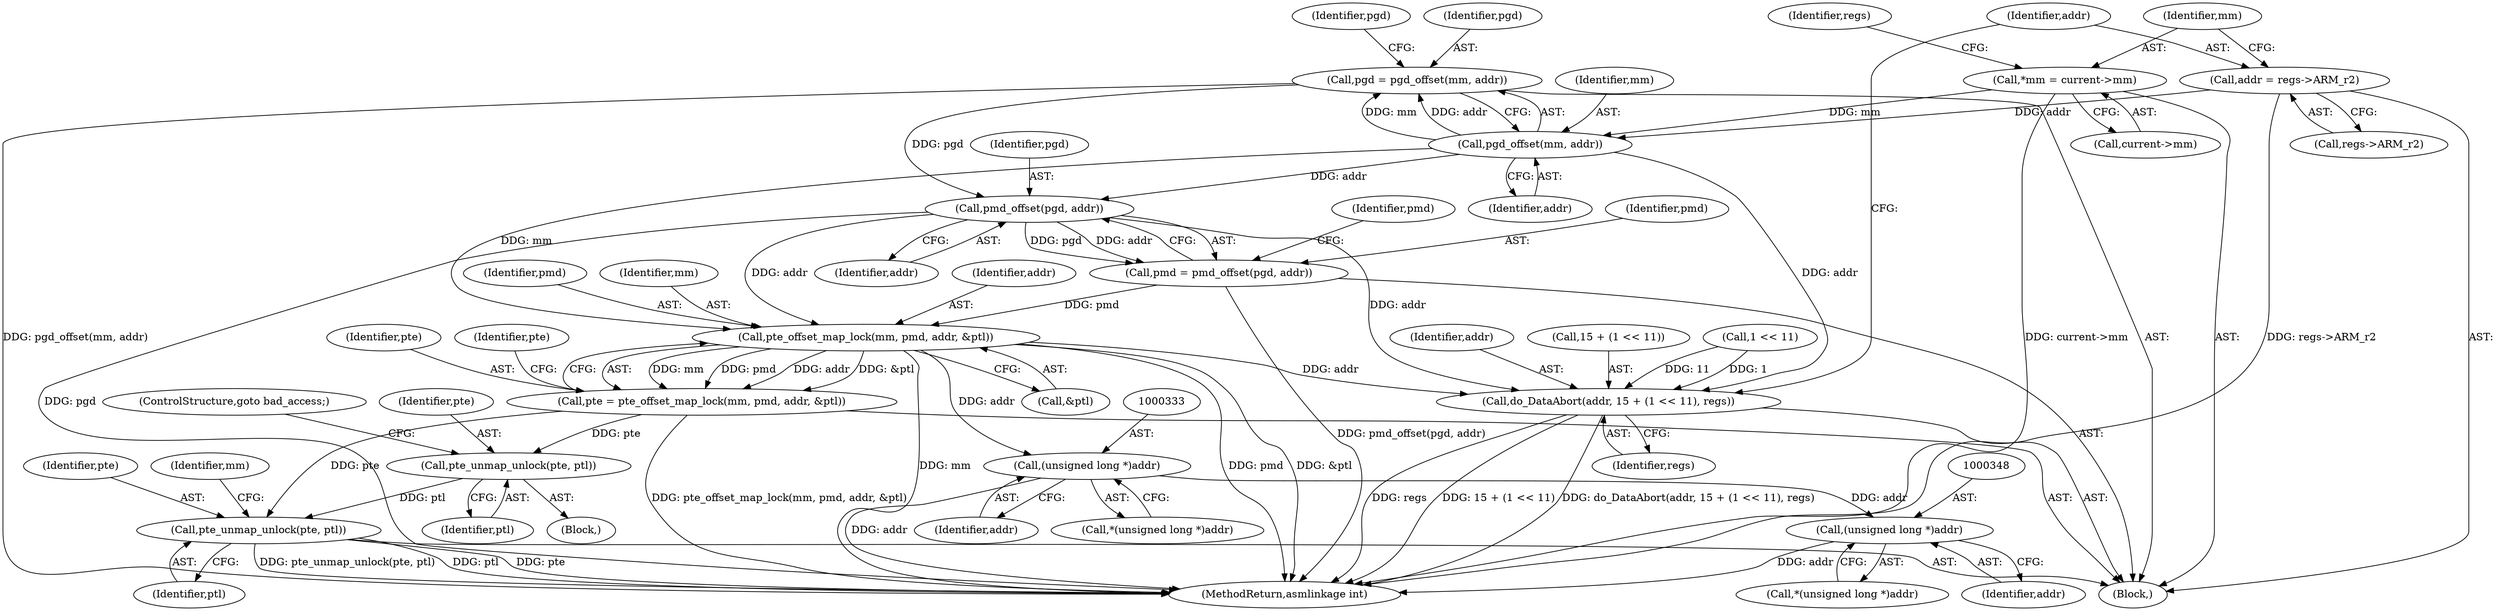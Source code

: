 digraph "0_linux_a4780adeefd042482f624f5e0d577bf9cdcbb760_1@pointer" {
"1000279" [label="(Call,pgd = pgd_offset(mm, addr))"];
"1000281" [label="(Call,pgd_offset(mm, addr))"];
"1000260" [label="(Call,*mm = current->mm)"];
"1000254" [label="(Call,addr = regs->ARM_r2)"];
"1000292" [label="(Call,pmd_offset(pgd, addr))"];
"1000290" [label="(Call,pmd = pmd_offset(pgd, addr))"];
"1000303" [label="(Call,pte_offset_map_lock(mm, pmd, addr, &ptl))"];
"1000301" [label="(Call,pte = pte_offset_map_lock(mm, pmd, addr, &ptl))"];
"1000325" [label="(Call,pte_unmap_unlock(pte, ptl))"];
"1000358" [label="(Call,pte_unmap_unlock(pte, ptl))"];
"1000332" [label="(Call,(unsigned long *)addr)"];
"1000347" [label="(Call,(unsigned long *)addr)"];
"1000374" [label="(Call,do_DataAbort(addr, 15 + (1 << 11), regs))"];
"1000293" [label="(Identifier,pgd)"];
"1000346" [label="(Call,*(unsigned long *)addr)"];
"1000360" [label="(Identifier,ptl)"];
"1000280" [label="(Identifier,pgd)"];
"1000294" [label="(Identifier,addr)"];
"1000299" [label="(Identifier,pmd)"];
"1000291" [label="(Identifier,pmd)"];
"1000306" [label="(Identifier,addr)"];
"1000305" [label="(Identifier,pmd)"];
"1000324" [label="(Block,)"];
"1000301" [label="(Call,pte = pte_offset_map_lock(mm, pmd, addr, &ptl))"];
"1000347" [label="(Call,(unsigned long *)addr)"];
"1000261" [label="(Identifier,mm)"];
"1000304" [label="(Identifier,mm)"];
"1000381" [label="(Identifier,regs)"];
"1000262" [label="(Call,current->mm)"];
"1000325" [label="(Call,pte_unmap_unlock(pte, ptl))"];
"1000271" [label="(Identifier,regs)"];
"1000279" [label="(Call,pgd = pgd_offset(mm, addr))"];
"1000290" [label="(Call,pmd = pmd_offset(pgd, addr))"];
"1000332" [label="(Call,(unsigned long *)addr)"];
"1000282" [label="(Identifier,mm)"];
"1000349" [label="(Identifier,addr)"];
"1000254" [label="(Call,addr = regs->ARM_r2)"];
"1000288" [label="(Identifier,pgd)"];
"1000374" [label="(Call,do_DataAbort(addr, 15 + (1 << 11), regs))"];
"1000375" [label="(Identifier,addr)"];
"1000331" [label="(Call,*(unsigned long *)addr)"];
"1000303" [label="(Call,pte_offset_map_lock(mm, pmd, addr, &ptl))"];
"1000256" [label="(Call,regs->ARM_r2)"];
"1000326" [label="(Identifier,pte)"];
"1000283" [label="(Identifier,addr)"];
"1000334" [label="(Identifier,addr)"];
"1000255" [label="(Identifier,addr)"];
"1000459" [label="(MethodReturn,asmlinkage int)"];
"1000376" [label="(Call,15 + (1 << 11))"];
"1000314" [label="(Identifier,pte)"];
"1000292" [label="(Call,pmd_offset(pgd, addr))"];
"1000378" [label="(Call,1 << 11)"];
"1000358" [label="(Call,pte_unmap_unlock(pte, ptl))"];
"1000250" [label="(Block,)"];
"1000281" [label="(Call,pgd_offset(mm, addr))"];
"1000302" [label="(Identifier,pte)"];
"1000307" [label="(Call,&ptl)"];
"1000260" [label="(Call,*mm = current->mm)"];
"1000328" [label="(ControlStructure,goto bad_access;)"];
"1000327" [label="(Identifier,ptl)"];
"1000364" [label="(Identifier,mm)"];
"1000359" [label="(Identifier,pte)"];
"1000279" -> "1000250"  [label="AST: "];
"1000279" -> "1000281"  [label="CFG: "];
"1000280" -> "1000279"  [label="AST: "];
"1000281" -> "1000279"  [label="AST: "];
"1000288" -> "1000279"  [label="CFG: "];
"1000279" -> "1000459"  [label="DDG: pgd_offset(mm, addr)"];
"1000281" -> "1000279"  [label="DDG: mm"];
"1000281" -> "1000279"  [label="DDG: addr"];
"1000279" -> "1000292"  [label="DDG: pgd"];
"1000281" -> "1000283"  [label="CFG: "];
"1000282" -> "1000281"  [label="AST: "];
"1000283" -> "1000281"  [label="AST: "];
"1000260" -> "1000281"  [label="DDG: mm"];
"1000254" -> "1000281"  [label="DDG: addr"];
"1000281" -> "1000292"  [label="DDG: addr"];
"1000281" -> "1000303"  [label="DDG: mm"];
"1000281" -> "1000374"  [label="DDG: addr"];
"1000260" -> "1000250"  [label="AST: "];
"1000260" -> "1000262"  [label="CFG: "];
"1000261" -> "1000260"  [label="AST: "];
"1000262" -> "1000260"  [label="AST: "];
"1000271" -> "1000260"  [label="CFG: "];
"1000260" -> "1000459"  [label="DDG: current->mm"];
"1000254" -> "1000250"  [label="AST: "];
"1000254" -> "1000256"  [label="CFG: "];
"1000255" -> "1000254"  [label="AST: "];
"1000256" -> "1000254"  [label="AST: "];
"1000261" -> "1000254"  [label="CFG: "];
"1000254" -> "1000459"  [label="DDG: regs->ARM_r2"];
"1000292" -> "1000290"  [label="AST: "];
"1000292" -> "1000294"  [label="CFG: "];
"1000293" -> "1000292"  [label="AST: "];
"1000294" -> "1000292"  [label="AST: "];
"1000290" -> "1000292"  [label="CFG: "];
"1000292" -> "1000459"  [label="DDG: pgd"];
"1000292" -> "1000290"  [label="DDG: pgd"];
"1000292" -> "1000290"  [label="DDG: addr"];
"1000292" -> "1000303"  [label="DDG: addr"];
"1000292" -> "1000374"  [label="DDG: addr"];
"1000290" -> "1000250"  [label="AST: "];
"1000291" -> "1000290"  [label="AST: "];
"1000299" -> "1000290"  [label="CFG: "];
"1000290" -> "1000459"  [label="DDG: pmd_offset(pgd, addr)"];
"1000290" -> "1000303"  [label="DDG: pmd"];
"1000303" -> "1000301"  [label="AST: "];
"1000303" -> "1000307"  [label="CFG: "];
"1000304" -> "1000303"  [label="AST: "];
"1000305" -> "1000303"  [label="AST: "];
"1000306" -> "1000303"  [label="AST: "];
"1000307" -> "1000303"  [label="AST: "];
"1000301" -> "1000303"  [label="CFG: "];
"1000303" -> "1000459"  [label="DDG: mm"];
"1000303" -> "1000459"  [label="DDG: pmd"];
"1000303" -> "1000459"  [label="DDG: &ptl"];
"1000303" -> "1000301"  [label="DDG: mm"];
"1000303" -> "1000301"  [label="DDG: pmd"];
"1000303" -> "1000301"  [label="DDG: addr"];
"1000303" -> "1000301"  [label="DDG: &ptl"];
"1000303" -> "1000332"  [label="DDG: addr"];
"1000303" -> "1000374"  [label="DDG: addr"];
"1000301" -> "1000250"  [label="AST: "];
"1000302" -> "1000301"  [label="AST: "];
"1000314" -> "1000301"  [label="CFG: "];
"1000301" -> "1000459"  [label="DDG: pte_offset_map_lock(mm, pmd, addr, &ptl)"];
"1000301" -> "1000325"  [label="DDG: pte"];
"1000301" -> "1000358"  [label="DDG: pte"];
"1000325" -> "1000324"  [label="AST: "];
"1000325" -> "1000327"  [label="CFG: "];
"1000326" -> "1000325"  [label="AST: "];
"1000327" -> "1000325"  [label="AST: "];
"1000328" -> "1000325"  [label="CFG: "];
"1000325" -> "1000358"  [label="DDG: ptl"];
"1000358" -> "1000250"  [label="AST: "];
"1000358" -> "1000360"  [label="CFG: "];
"1000359" -> "1000358"  [label="AST: "];
"1000360" -> "1000358"  [label="AST: "];
"1000364" -> "1000358"  [label="CFG: "];
"1000358" -> "1000459"  [label="DDG: pte_unmap_unlock(pte, ptl)"];
"1000358" -> "1000459"  [label="DDG: ptl"];
"1000358" -> "1000459"  [label="DDG: pte"];
"1000332" -> "1000331"  [label="AST: "];
"1000332" -> "1000334"  [label="CFG: "];
"1000333" -> "1000332"  [label="AST: "];
"1000334" -> "1000332"  [label="AST: "];
"1000331" -> "1000332"  [label="CFG: "];
"1000332" -> "1000459"  [label="DDG: addr"];
"1000332" -> "1000347"  [label="DDG: addr"];
"1000347" -> "1000346"  [label="AST: "];
"1000347" -> "1000349"  [label="CFG: "];
"1000348" -> "1000347"  [label="AST: "];
"1000349" -> "1000347"  [label="AST: "];
"1000346" -> "1000347"  [label="CFG: "];
"1000347" -> "1000459"  [label="DDG: addr"];
"1000374" -> "1000250"  [label="AST: "];
"1000374" -> "1000381"  [label="CFG: "];
"1000375" -> "1000374"  [label="AST: "];
"1000376" -> "1000374"  [label="AST: "];
"1000381" -> "1000374"  [label="AST: "];
"1000255" -> "1000374"  [label="CFG: "];
"1000374" -> "1000459"  [label="DDG: 15 + (1 << 11)"];
"1000374" -> "1000459"  [label="DDG: do_DataAbort(addr, 15 + (1 << 11), regs)"];
"1000374" -> "1000459"  [label="DDG: regs"];
"1000378" -> "1000374"  [label="DDG: 1"];
"1000378" -> "1000374"  [label="DDG: 11"];
}
